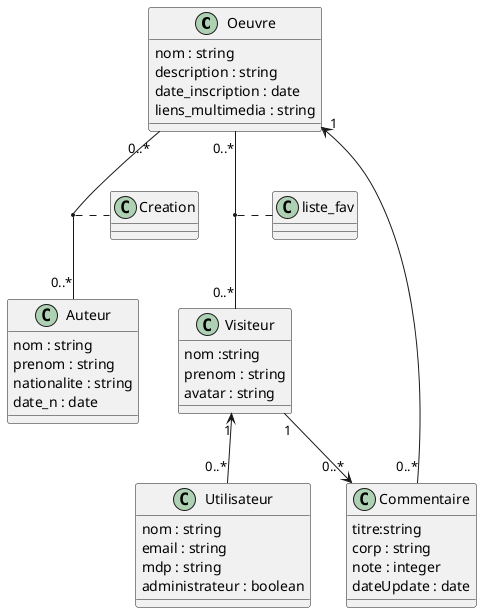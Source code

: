 @startuml
class Oeuvre{
  nom : string
  description : string
  date_inscription : date
  liens_multimedia : string
  }
class Auteur{
  nom : string
  prenom : string
  nationalite : string
  date_n : date
  }
class Commentaire{
  titre:string
  corp : string
  note : integer
  dateUpdate : date
  }
class Visiteur{
  nom :string
  prenom : string
  avatar : string
  }
class Utilisateur{
  nom : string
  email : string
  mdp : string
  administrateur : boolean
  }
class liste_fav
class Creation

Oeuvre "0..*" -- "0..*" Auteur
(Oeuvre, Auteur) .. Creation
Commentaire "0..*"-up->"1" Oeuvre
Visiteur "1"-->"0..*" Commentaire
Utilisateur "0..*"-up->"1" Visiteur
Oeuvre "0..*" -- "0..*" Visiteur
(Oeuvre, Visiteur) .. liste_fav
@enduml
